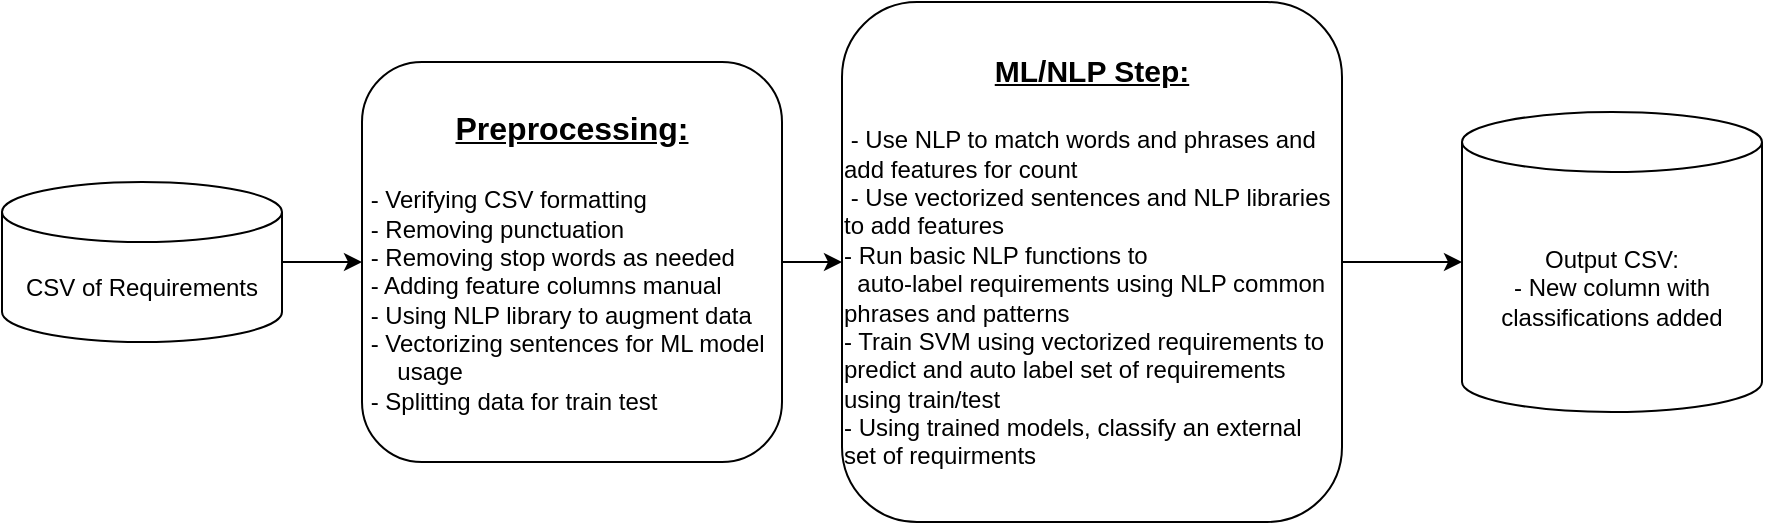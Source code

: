 <mxfile version="24.2.7" type="device">
  <diagram name="Page-1" id="t8T-hdH0KEpZa8AHahW-">
    <mxGraphModel dx="1728" dy="982" grid="1" gridSize="10" guides="1" tooltips="1" connect="1" arrows="1" fold="1" page="1" pageScale="1" pageWidth="850" pageHeight="1100" math="0" shadow="0">
      <root>
        <mxCell id="0" />
        <mxCell id="1" parent="0" />
        <mxCell id="L1TPrNoimjDb750Ack25-3" style="edgeStyle=orthogonalEdgeStyle;rounded=0;orthogonalLoop=1;jettySize=auto;html=1;entryX=0;entryY=0.5;entryDx=0;entryDy=0;" edge="1" parent="1" source="L1TPrNoimjDb750Ack25-1" target="L1TPrNoimjDb750Ack25-2">
          <mxGeometry relative="1" as="geometry" />
        </mxCell>
        <mxCell id="L1TPrNoimjDb750Ack25-1" value="CSV of Requirements" style="shape=cylinder3;whiteSpace=wrap;html=1;boundedLbl=1;backgroundOutline=1;size=15;" vertex="1" parent="1">
          <mxGeometry x="20" y="100" width="140" height="80" as="geometry" />
        </mxCell>
        <mxCell id="L1TPrNoimjDb750Ack25-5" style="edgeStyle=orthogonalEdgeStyle;rounded=0;orthogonalLoop=1;jettySize=auto;html=1;exitX=1;exitY=0.5;exitDx=0;exitDy=0;entryX=0;entryY=0.5;entryDx=0;entryDy=0;" edge="1" parent="1" source="L1TPrNoimjDb750Ack25-2" target="L1TPrNoimjDb750Ack25-4">
          <mxGeometry relative="1" as="geometry" />
        </mxCell>
        <mxCell id="L1TPrNoimjDb750Ack25-2" value="&lt;b style=&quot;font-size: 16px;&quot;&gt;&lt;u style=&quot;&quot;&gt;&lt;font style=&quot;font-size: 16px;&quot;&gt;Preprocessing:&lt;/font&gt;&lt;/u&gt;&lt;/b&gt;&lt;div style=&quot;font-size: 16px;&quot;&gt;&lt;br&gt;&lt;/div&gt;&lt;div style=&quot;text-align: left;&quot;&gt;&amp;nbsp;- Verifying CSV formatting&lt;/div&gt;&lt;div style=&quot;text-align: left;&quot;&gt;&amp;nbsp;- Removing punctuation&lt;/div&gt;&lt;div style=&quot;text-align: left;&quot;&gt;&amp;nbsp;- Removing stop words as needed&lt;/div&gt;&lt;div style=&quot;text-align: left;&quot;&gt;&amp;nbsp;- Adding feature columns manual&lt;/div&gt;&lt;div style=&quot;text-align: left;&quot;&gt;&amp;nbsp;- Using NLP library to augment data&lt;/div&gt;&lt;div style=&quot;text-align: left;&quot;&gt;&amp;nbsp;- Vectorizing sentences for ML model&amp;nbsp; &amp;nbsp; &amp;nbsp; &amp;nbsp;usage&lt;/div&gt;&lt;div style=&quot;text-align: left;&quot;&gt;&amp;nbsp;- Splitting data for train test&lt;/div&gt;" style="rounded=1;whiteSpace=wrap;html=1;" vertex="1" parent="1">
          <mxGeometry x="200" y="40" width="210" height="200" as="geometry" />
        </mxCell>
        <mxCell id="L1TPrNoimjDb750Ack25-4" value="&lt;b style=&quot;font-size: 15px;&quot;&gt;&lt;u style=&quot;&quot;&gt;&lt;font style=&quot;font-size: 15px;&quot;&gt;ML/NLP Step:&lt;/font&gt;&lt;/u&gt;&lt;/b&gt;&lt;div style=&quot;font-size: 15px;&quot;&gt;&lt;font style=&quot;font-size: 15px;&quot;&gt;&lt;br&gt;&lt;/font&gt;&lt;/div&gt;&lt;div style=&quot;text-align: left;&quot;&gt;&lt;font style=&quot;font-size: 12px;&quot;&gt;&amp;nbsp;- Use NLP to match words and phrases and add features for count&lt;/font&gt;&lt;/div&gt;&lt;div style=&quot;text-align: left;&quot;&gt;&amp;nbsp;- Use vectorized sentences and&amp;nbsp;&lt;span style=&quot;background-color: initial;&quot;&gt;NLP libraries to add&amp;nbsp;features&lt;/span&gt;&lt;/div&gt;&lt;div style=&quot;text-align: left;&quot;&gt;- Run basic NLP functions to&amp;nbsp;&lt;/div&gt;&lt;div style=&quot;text-align: left;&quot;&gt;&amp;nbsp; auto-label requirements using NLP common phrases and patterns&lt;/div&gt;&lt;div style=&quot;text-align: left;&quot;&gt;- Train SVM using vectorized requirements to predict and auto&lt;span style=&quot;background-color: initial;&quot;&gt;&amp;nbsp;label set of requirements using train/test&lt;/span&gt;&lt;/div&gt;&lt;div style=&quot;text-align: left;&quot;&gt;- Using trained models, classify an external set of requirments&lt;/div&gt;" style="rounded=1;whiteSpace=wrap;html=1;" vertex="1" parent="1">
          <mxGeometry x="440" y="10" width="250" height="260" as="geometry" />
        </mxCell>
        <mxCell id="L1TPrNoimjDb750Ack25-6" value="Output CSV:&lt;div&gt;- New column with classifications added&lt;/div&gt;" style="shape=cylinder3;whiteSpace=wrap;html=1;boundedLbl=1;backgroundOutline=1;size=15;" vertex="1" parent="1">
          <mxGeometry x="750" y="65" width="150" height="150" as="geometry" />
        </mxCell>
        <mxCell id="L1TPrNoimjDb750Ack25-7" style="edgeStyle=orthogonalEdgeStyle;rounded=0;orthogonalLoop=1;jettySize=auto;html=1;exitX=1;exitY=0.5;exitDx=0;exitDy=0;entryX=0;entryY=0.5;entryDx=0;entryDy=0;entryPerimeter=0;" edge="1" parent="1" source="L1TPrNoimjDb750Ack25-4" target="L1TPrNoimjDb750Ack25-6">
          <mxGeometry relative="1" as="geometry" />
        </mxCell>
      </root>
    </mxGraphModel>
  </diagram>
</mxfile>
